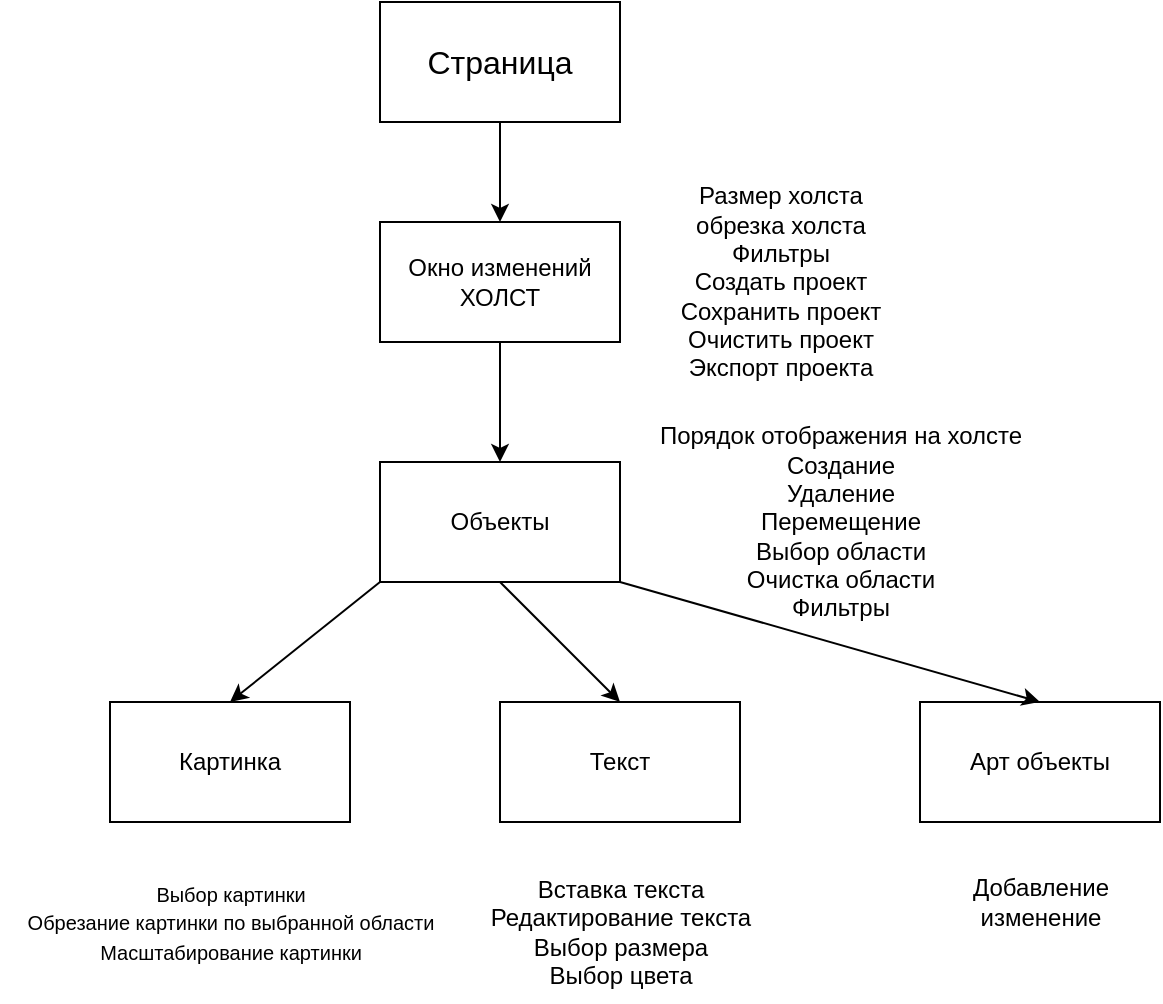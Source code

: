 <mxfile version="21.7.4" type="github">
  <diagram name="Страница — 1" id="YU0tO5HvDjDre46A8e69">
    <mxGraphModel dx="1290" dy="542" grid="1" gridSize="10" guides="1" tooltips="1" connect="1" arrows="1" fold="1" page="1" pageScale="1" pageWidth="827" pageHeight="1169" math="0" shadow="0">
      <root>
        <mxCell id="0" />
        <mxCell id="1" parent="0" />
        <mxCell id="evJcEJ3KG3SUG8nfOCRY-1" value="&lt;font size=&quot;3&quot;&gt;Страница&lt;/font&gt;" style="rounded=0;whiteSpace=wrap;html=1;" parent="1" vertex="1">
          <mxGeometry x="520" width="120" height="60" as="geometry" />
        </mxCell>
        <mxCell id="evJcEJ3KG3SUG8nfOCRY-4" value="Окно изменений&lt;br&gt;ХОЛСТ" style="rounded=0;whiteSpace=wrap;html=1;" parent="1" vertex="1">
          <mxGeometry x="520" y="110" width="120" height="60" as="geometry" />
        </mxCell>
        <mxCell id="evJcEJ3KG3SUG8nfOCRY-5" value="" style="endArrow=classic;html=1;rounded=0;exitX=0.5;exitY=1;exitDx=0;exitDy=0;entryX=0.5;entryY=0;entryDx=0;entryDy=0;" parent="1" source="evJcEJ3KG3SUG8nfOCRY-1" target="evJcEJ3KG3SUG8nfOCRY-4" edge="1">
          <mxGeometry width="50" height="50" relative="1" as="geometry">
            <mxPoint x="390" y="400" as="sourcePoint" />
            <mxPoint x="440" y="350" as="targetPoint" />
          </mxGeometry>
        </mxCell>
        <mxCell id="evJcEJ3KG3SUG8nfOCRY-11" value="Картинка" style="rounded=0;whiteSpace=wrap;html=1;" parent="1" vertex="1">
          <mxGeometry x="385" y="350" width="120" height="60" as="geometry" />
        </mxCell>
        <mxCell id="evJcEJ3KG3SUG8nfOCRY-12" value="Текст" style="rounded=0;whiteSpace=wrap;html=1;" parent="1" vertex="1">
          <mxGeometry x="580" y="350" width="120" height="60" as="geometry" />
        </mxCell>
        <mxCell id="evJcEJ3KG3SUG8nfOCRY-13" value="&lt;font style=&quot;font-size: 10px;&quot;&gt;Выбор картинки&lt;br&gt;Обрезание картинки по выбранной области&lt;br&gt;Масштабирование картинки&lt;/font&gt;" style="text;html=1;align=center;verticalAlign=middle;resizable=0;points=[];autosize=1;strokeColor=none;fillColor=none;" parent="1" vertex="1">
          <mxGeometry x="330" y="430" width="230" height="60" as="geometry" />
        </mxCell>
        <mxCell id="evJcEJ3KG3SUG8nfOCRY-16" value="Вставка текста&lt;br&gt;Редактирование текста&lt;br&gt;Выбор размера&lt;br&gt;Выбор цвета" style="text;html=1;align=center;verticalAlign=middle;resizable=0;points=[];autosize=1;strokeColor=none;fillColor=none;" parent="1" vertex="1">
          <mxGeometry x="565" y="430" width="150" height="70" as="geometry" />
        </mxCell>
        <mxCell id="evJcEJ3KG3SUG8nfOCRY-17" value="Арт объекты" style="rounded=0;whiteSpace=wrap;html=1;" parent="1" vertex="1">
          <mxGeometry x="790" y="350" width="120" height="60" as="geometry" />
        </mxCell>
        <mxCell id="evJcEJ3KG3SUG8nfOCRY-18" value="Добавление&lt;br&gt;изменение" style="text;html=1;align=center;verticalAlign=middle;resizable=0;points=[];autosize=1;strokeColor=none;fillColor=none;" parent="1" vertex="1">
          <mxGeometry x="805" y="430" width="90" height="40" as="geometry" />
        </mxCell>
        <mxCell id="evJcEJ3KG3SUG8nfOCRY-19" value="" style="endArrow=classic;html=1;rounded=0;entryX=0.5;entryY=0;entryDx=0;entryDy=0;exitX=1;exitY=1;exitDx=0;exitDy=0;" parent="1" source="k17kyDBYMKcJCTnTo_Ta-1" target="evJcEJ3KG3SUG8nfOCRY-17" edge="1">
          <mxGeometry width="50" height="50" relative="1" as="geometry">
            <mxPoint x="620" y="190" as="sourcePoint" />
            <mxPoint x="670" y="140" as="targetPoint" />
          </mxGeometry>
        </mxCell>
        <mxCell id="evJcEJ3KG3SUG8nfOCRY-20" value="" style="endArrow=classic;html=1;rounded=0;entryX=0.5;entryY=0;entryDx=0;entryDy=0;exitX=0.5;exitY=1;exitDx=0;exitDy=0;" parent="1" source="k17kyDBYMKcJCTnTo_Ta-1" target="evJcEJ3KG3SUG8nfOCRY-12" edge="1">
          <mxGeometry width="50" height="50" relative="1" as="geometry">
            <mxPoint x="620" y="190" as="sourcePoint" />
            <mxPoint x="670" y="140" as="targetPoint" />
          </mxGeometry>
        </mxCell>
        <mxCell id="evJcEJ3KG3SUG8nfOCRY-21" value="" style="endArrow=classic;html=1;rounded=0;exitX=0;exitY=1;exitDx=0;exitDy=0;entryX=0.5;entryY=0;entryDx=0;entryDy=0;" parent="1" source="k17kyDBYMKcJCTnTo_Ta-1" target="evJcEJ3KG3SUG8nfOCRY-11" edge="1">
          <mxGeometry width="50" height="50" relative="1" as="geometry">
            <mxPoint x="620" y="190" as="sourcePoint" />
            <mxPoint x="670" y="140" as="targetPoint" />
          </mxGeometry>
        </mxCell>
        <mxCell id="evJcEJ3KG3SUG8nfOCRY-23" value="Размер холста&lt;br&gt;обрезка холста&lt;br&gt;Фильтры&lt;br&gt;Создать проект&lt;br style=&quot;border-color: var(--border-color);&quot;&gt;Сохранить проект&lt;br style=&quot;border-color: var(--border-color);&quot;&gt;Очистить проект&lt;br style=&quot;border-color: var(--border-color);&quot;&gt;Экспорт проекта" style="text;html=1;align=center;verticalAlign=middle;resizable=0;points=[];autosize=1;strokeColor=none;fillColor=none;" parent="1" vertex="1">
          <mxGeometry x="660" y="85" width="120" height="110" as="geometry" />
        </mxCell>
        <mxCell id="k17kyDBYMKcJCTnTo_Ta-1" value="Объекты" style="rounded=0;whiteSpace=wrap;html=1;" parent="1" vertex="1">
          <mxGeometry x="520" y="230" width="120" height="60" as="geometry" />
        </mxCell>
        <mxCell id="k17kyDBYMKcJCTnTo_Ta-2" value="Порядок отображения на холсте&lt;br&gt;Создание&lt;br&gt;Удаление&lt;br&gt;Перемещение&lt;br&gt;Выбор области&lt;br&gt;Очистка области&lt;br&gt;Фильтры" style="text;html=1;align=center;verticalAlign=middle;resizable=0;points=[];autosize=1;strokeColor=none;fillColor=none;" parent="1" vertex="1">
          <mxGeometry x="650" y="205" width="200" height="110" as="geometry" />
        </mxCell>
        <mxCell id="k17kyDBYMKcJCTnTo_Ta-3" value="" style="endArrow=classic;html=1;rounded=0;entryX=0.5;entryY=0;entryDx=0;entryDy=0;exitX=0.5;exitY=1;exitDx=0;exitDy=0;" parent="1" source="evJcEJ3KG3SUG8nfOCRY-4" target="k17kyDBYMKcJCTnTo_Ta-1" edge="1">
          <mxGeometry width="50" height="50" relative="1" as="geometry">
            <mxPoint x="430" y="300" as="sourcePoint" />
            <mxPoint x="480" y="250" as="targetPoint" />
          </mxGeometry>
        </mxCell>
      </root>
    </mxGraphModel>
  </diagram>
</mxfile>

